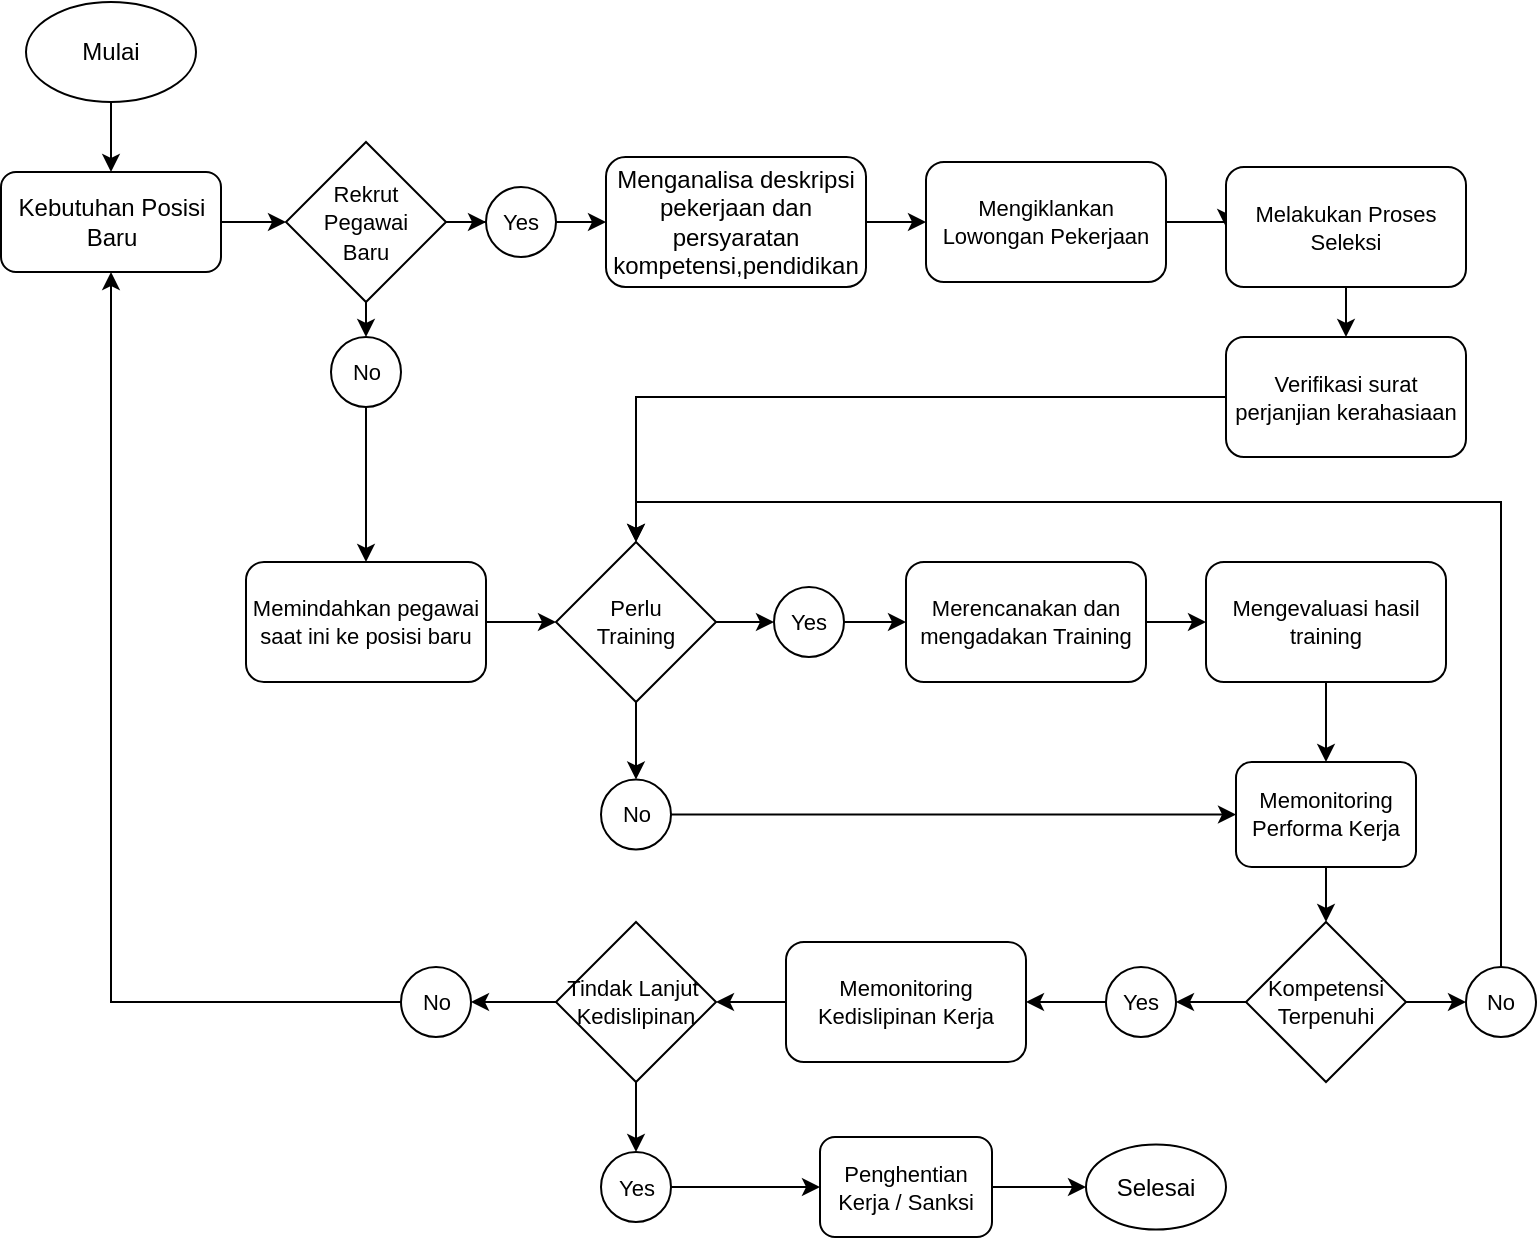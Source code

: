 <mxfile version="20.0.3" type="github" pages="5">
  <diagram id="C5RBs43oDa-KdzZeNtuy" name="Page-1">
    <mxGraphModel dx="1038" dy="571" grid="1" gridSize="10" guides="1" tooltips="1" connect="1" arrows="1" fold="1" page="1" pageScale="1" pageWidth="827" pageHeight="1169" math="0" shadow="0">
      <root>
        <mxCell id="WIyWlLk6GJQsqaUBKTNV-0" />
        <mxCell id="WIyWlLk6GJQsqaUBKTNV-1" parent="WIyWlLk6GJQsqaUBKTNV-0" />
        <mxCell id="QxHgRlPawuZaO6cSkPph-24" style="edgeStyle=orthogonalEdgeStyle;rounded=0;orthogonalLoop=1;jettySize=auto;html=1;exitX=0.5;exitY=1;exitDx=0;exitDy=0;entryX=0.5;entryY=0;entryDx=0;entryDy=0;fontSize=11;" parent="WIyWlLk6GJQsqaUBKTNV-1" source="QxHgRlPawuZaO6cSkPph-0" target="QxHgRlPawuZaO6cSkPph-1" edge="1">
          <mxGeometry relative="1" as="geometry" />
        </mxCell>
        <mxCell id="QxHgRlPawuZaO6cSkPph-0" value="Mulai" style="ellipse;whiteSpace=wrap;html=1;" parent="WIyWlLk6GJQsqaUBKTNV-1" vertex="1">
          <mxGeometry x="40" y="30" width="85" height="50" as="geometry" />
        </mxCell>
        <mxCell id="QxHgRlPawuZaO6cSkPph-25" style="edgeStyle=orthogonalEdgeStyle;rounded=0;orthogonalLoop=1;jettySize=auto;html=1;exitX=1;exitY=0.5;exitDx=0;exitDy=0;entryX=0;entryY=0.5;entryDx=0;entryDy=0;fontSize=11;" parent="WIyWlLk6GJQsqaUBKTNV-1" source="QxHgRlPawuZaO6cSkPph-1" target="QxHgRlPawuZaO6cSkPph-3" edge="1">
          <mxGeometry relative="1" as="geometry" />
        </mxCell>
        <mxCell id="QxHgRlPawuZaO6cSkPph-1" value="Kebutuhan Posisi Baru" style="rounded=1;whiteSpace=wrap;html=1;" parent="WIyWlLk6GJQsqaUBKTNV-1" vertex="1">
          <mxGeometry x="27.5" y="115" width="110" height="50" as="geometry" />
        </mxCell>
        <mxCell id="QxHgRlPawuZaO6cSkPph-28" style="edgeStyle=orthogonalEdgeStyle;rounded=0;orthogonalLoop=1;jettySize=auto;html=1;exitX=1;exitY=0.5;exitDx=0;exitDy=0;entryX=0;entryY=0.5;entryDx=0;entryDy=0;fontSize=11;" parent="WIyWlLk6GJQsqaUBKTNV-1" source="QxHgRlPawuZaO6cSkPph-2" target="QxHgRlPawuZaO6cSkPph-7" edge="1">
          <mxGeometry relative="1" as="geometry" />
        </mxCell>
        <mxCell id="QxHgRlPawuZaO6cSkPph-2" value="Menganalisa deskripsi pekerjaan dan persyaratan kompetensi,pendidikan" style="rounded=1;whiteSpace=wrap;html=1;" parent="WIyWlLk6GJQsqaUBKTNV-1" vertex="1">
          <mxGeometry x="330" y="107.5" width="130" height="65" as="geometry" />
        </mxCell>
        <mxCell id="QxHgRlPawuZaO6cSkPph-26" style="edgeStyle=orthogonalEdgeStyle;rounded=0;orthogonalLoop=1;jettySize=auto;html=1;exitX=1;exitY=0.5;exitDx=0;exitDy=0;fontSize=11;" parent="WIyWlLk6GJQsqaUBKTNV-1" source="QxHgRlPawuZaO6cSkPph-3" target="QxHgRlPawuZaO6cSkPph-4" edge="1">
          <mxGeometry relative="1" as="geometry" />
        </mxCell>
        <mxCell id="QxHgRlPawuZaO6cSkPph-30" style="edgeStyle=orthogonalEdgeStyle;rounded=0;orthogonalLoop=1;jettySize=auto;html=1;exitX=0.5;exitY=1;exitDx=0;exitDy=0;fontSize=11;entryX=0.5;entryY=0;entryDx=0;entryDy=0;" parent="WIyWlLk6GJQsqaUBKTNV-1" source="QxHgRlPawuZaO6cSkPph-3" target="QxHgRlPawuZaO6cSkPph-6" edge="1">
          <mxGeometry relative="1" as="geometry">
            <mxPoint x="210" y="190" as="targetPoint" />
          </mxGeometry>
        </mxCell>
        <mxCell id="QxHgRlPawuZaO6cSkPph-3" value="&lt;font style=&quot;font-size: 11px;&quot;&gt;Rekrut &lt;br&gt;Pegawai &lt;br&gt;Baru&lt;/font&gt;" style="rhombus;whiteSpace=wrap;html=1;" parent="WIyWlLk6GJQsqaUBKTNV-1" vertex="1">
          <mxGeometry x="170" y="100" width="80" height="80" as="geometry" />
        </mxCell>
        <mxCell id="QxHgRlPawuZaO6cSkPph-27" style="edgeStyle=orthogonalEdgeStyle;rounded=0;orthogonalLoop=1;jettySize=auto;html=1;exitX=1;exitY=0.5;exitDx=0;exitDy=0;entryX=0;entryY=0.5;entryDx=0;entryDy=0;fontSize=11;" parent="WIyWlLk6GJQsqaUBKTNV-1" source="QxHgRlPawuZaO6cSkPph-4" target="QxHgRlPawuZaO6cSkPph-2" edge="1">
          <mxGeometry relative="1" as="geometry" />
        </mxCell>
        <mxCell id="QxHgRlPawuZaO6cSkPph-4" value="Yes" style="ellipse;whiteSpace=wrap;html=1;aspect=fixed;fontSize=11;" parent="WIyWlLk6GJQsqaUBKTNV-1" vertex="1">
          <mxGeometry x="270" y="122.5" width="35" height="35" as="geometry" />
        </mxCell>
        <mxCell id="QxHgRlPawuZaO6cSkPph-31" style="edgeStyle=orthogonalEdgeStyle;rounded=0;orthogonalLoop=1;jettySize=auto;html=1;exitX=0.5;exitY=1;exitDx=0;exitDy=0;entryX=0.5;entryY=0;entryDx=0;entryDy=0;fontSize=11;" parent="WIyWlLk6GJQsqaUBKTNV-1" source="QxHgRlPawuZaO6cSkPph-6" target="QxHgRlPawuZaO6cSkPph-11" edge="1">
          <mxGeometry relative="1" as="geometry" />
        </mxCell>
        <mxCell id="QxHgRlPawuZaO6cSkPph-6" value="No" style="ellipse;whiteSpace=wrap;html=1;aspect=fixed;fontSize=11;" parent="WIyWlLk6GJQsqaUBKTNV-1" vertex="1">
          <mxGeometry x="192.5" y="197.5" width="35" height="35" as="geometry" />
        </mxCell>
        <mxCell id="QxHgRlPawuZaO6cSkPph-29" style="edgeStyle=orthogonalEdgeStyle;rounded=0;orthogonalLoop=1;jettySize=auto;html=1;exitX=1;exitY=0.5;exitDx=0;exitDy=0;entryX=0;entryY=0.5;entryDx=0;entryDy=0;fontSize=11;" parent="WIyWlLk6GJQsqaUBKTNV-1" source="QxHgRlPawuZaO6cSkPph-7" target="QxHgRlPawuZaO6cSkPph-8" edge="1">
          <mxGeometry relative="1" as="geometry" />
        </mxCell>
        <mxCell id="QxHgRlPawuZaO6cSkPph-7" value="Mengiklankan Lowongan Pekerjaan" style="rounded=1;whiteSpace=wrap;html=1;fontSize=11;" parent="WIyWlLk6GJQsqaUBKTNV-1" vertex="1">
          <mxGeometry x="490" y="110" width="120" height="60" as="geometry" />
        </mxCell>
        <mxCell id="QxHgRlPawuZaO6cSkPph-33" style="edgeStyle=orthogonalEdgeStyle;rounded=0;orthogonalLoop=1;jettySize=auto;html=1;exitX=0.5;exitY=1;exitDx=0;exitDy=0;entryX=0.5;entryY=0;entryDx=0;entryDy=0;fontSize=11;" parent="WIyWlLk6GJQsqaUBKTNV-1" source="QxHgRlPawuZaO6cSkPph-8" target="QxHgRlPawuZaO6cSkPph-9" edge="1">
          <mxGeometry relative="1" as="geometry" />
        </mxCell>
        <mxCell id="QxHgRlPawuZaO6cSkPph-8" value="Melakukan Proses Seleksi" style="rounded=1;whiteSpace=wrap;html=1;fontSize=11;" parent="WIyWlLk6GJQsqaUBKTNV-1" vertex="1">
          <mxGeometry x="640" y="112.5" width="120" height="60" as="geometry" />
        </mxCell>
        <mxCell id="QxHgRlPawuZaO6cSkPph-34" style="edgeStyle=orthogonalEdgeStyle;rounded=0;orthogonalLoop=1;jettySize=auto;html=1;exitX=0;exitY=0.5;exitDx=0;exitDy=0;entryX=0.5;entryY=0;entryDx=0;entryDy=0;fontSize=11;" parent="WIyWlLk6GJQsqaUBKTNV-1" source="QxHgRlPawuZaO6cSkPph-9" target="QxHgRlPawuZaO6cSkPph-10" edge="1">
          <mxGeometry relative="1" as="geometry" />
        </mxCell>
        <mxCell id="QxHgRlPawuZaO6cSkPph-9" value="Verifikasi surat perjanjian kerahasiaan" style="rounded=1;whiteSpace=wrap;html=1;fontSize=11;" parent="WIyWlLk6GJQsqaUBKTNV-1" vertex="1">
          <mxGeometry x="640" y="197.5" width="120" height="60" as="geometry" />
        </mxCell>
        <mxCell id="QxHgRlPawuZaO6cSkPph-37" style="edgeStyle=orthogonalEdgeStyle;rounded=0;orthogonalLoop=1;jettySize=auto;html=1;exitX=1;exitY=0.5;exitDx=0;exitDy=0;fontSize=11;entryX=0;entryY=0.5;entryDx=0;entryDy=0;" parent="WIyWlLk6GJQsqaUBKTNV-1" source="QxHgRlPawuZaO6cSkPph-10" target="QxHgRlPawuZaO6cSkPph-12" edge="1">
          <mxGeometry relative="1" as="geometry">
            <mxPoint x="410" y="340" as="targetPoint" />
          </mxGeometry>
        </mxCell>
        <mxCell id="QxHgRlPawuZaO6cSkPph-38" style="edgeStyle=orthogonalEdgeStyle;rounded=0;orthogonalLoop=1;jettySize=auto;html=1;exitX=0.5;exitY=1;exitDx=0;exitDy=0;entryX=0.5;entryY=0;entryDx=0;entryDy=0;fontSize=11;" parent="WIyWlLk6GJQsqaUBKTNV-1" source="QxHgRlPawuZaO6cSkPph-10" target="QxHgRlPawuZaO6cSkPph-13" edge="1">
          <mxGeometry relative="1" as="geometry" />
        </mxCell>
        <mxCell id="QxHgRlPawuZaO6cSkPph-10" value="Perlu&lt;br&gt;Training" style="rhombus;whiteSpace=wrap;html=1;fontSize=11;" parent="WIyWlLk6GJQsqaUBKTNV-1" vertex="1">
          <mxGeometry x="305" y="300" width="80" height="80" as="geometry" />
        </mxCell>
        <mxCell id="QxHgRlPawuZaO6cSkPph-36" style="edgeStyle=orthogonalEdgeStyle;rounded=0;orthogonalLoop=1;jettySize=auto;html=1;exitX=1;exitY=0.5;exitDx=0;exitDy=0;entryX=0;entryY=0.5;entryDx=0;entryDy=0;fontSize=11;" parent="WIyWlLk6GJQsqaUBKTNV-1" source="QxHgRlPawuZaO6cSkPph-11" target="QxHgRlPawuZaO6cSkPph-10" edge="1">
          <mxGeometry relative="1" as="geometry" />
        </mxCell>
        <mxCell id="QxHgRlPawuZaO6cSkPph-11" value="Memindahkan pegawai saat ini ke posisi baru" style="rounded=1;whiteSpace=wrap;html=1;fontSize=11;" parent="WIyWlLk6GJQsqaUBKTNV-1" vertex="1">
          <mxGeometry x="150" y="310" width="120" height="60" as="geometry" />
        </mxCell>
        <mxCell id="QxHgRlPawuZaO6cSkPph-39" style="edgeStyle=orthogonalEdgeStyle;rounded=0;orthogonalLoop=1;jettySize=auto;html=1;exitX=1;exitY=0.5;exitDx=0;exitDy=0;entryX=0;entryY=0.5;entryDx=0;entryDy=0;fontSize=11;" parent="WIyWlLk6GJQsqaUBKTNV-1" source="QxHgRlPawuZaO6cSkPph-12" target="QxHgRlPawuZaO6cSkPph-14" edge="1">
          <mxGeometry relative="1" as="geometry" />
        </mxCell>
        <mxCell id="QxHgRlPawuZaO6cSkPph-12" value="Yes" style="ellipse;whiteSpace=wrap;html=1;aspect=fixed;fontSize=11;" parent="WIyWlLk6GJQsqaUBKTNV-1" vertex="1">
          <mxGeometry x="414" y="322.5" width="35" height="35" as="geometry" />
        </mxCell>
        <mxCell id="QxHgRlPawuZaO6cSkPph-49" style="edgeStyle=orthogonalEdgeStyle;rounded=0;orthogonalLoop=1;jettySize=auto;html=1;exitX=1;exitY=0.5;exitDx=0;exitDy=0;entryX=0;entryY=0.5;entryDx=0;entryDy=0;fontSize=11;" parent="WIyWlLk6GJQsqaUBKTNV-1" source="QxHgRlPawuZaO6cSkPph-13" target="QxHgRlPawuZaO6cSkPph-16" edge="1">
          <mxGeometry relative="1" as="geometry" />
        </mxCell>
        <mxCell id="QxHgRlPawuZaO6cSkPph-13" value="No" style="ellipse;whiteSpace=wrap;html=1;aspect=fixed;fontSize=11;" parent="WIyWlLk6GJQsqaUBKTNV-1" vertex="1">
          <mxGeometry x="327.5" y="418.75" width="35" height="35" as="geometry" />
        </mxCell>
        <mxCell id="QxHgRlPawuZaO6cSkPph-40" style="edgeStyle=orthogonalEdgeStyle;rounded=0;orthogonalLoop=1;jettySize=auto;html=1;exitX=1;exitY=0.5;exitDx=0;exitDy=0;entryX=0;entryY=0.5;entryDx=0;entryDy=0;fontSize=11;" parent="WIyWlLk6GJQsqaUBKTNV-1" source="QxHgRlPawuZaO6cSkPph-14" target="QxHgRlPawuZaO6cSkPph-15" edge="1">
          <mxGeometry relative="1" as="geometry" />
        </mxCell>
        <mxCell id="QxHgRlPawuZaO6cSkPph-14" value="Merencanakan dan mengadakan Training" style="rounded=1;whiteSpace=wrap;html=1;fontSize=11;" parent="WIyWlLk6GJQsqaUBKTNV-1" vertex="1">
          <mxGeometry x="480" y="310" width="120" height="60" as="geometry" />
        </mxCell>
        <mxCell id="QxHgRlPawuZaO6cSkPph-41" style="edgeStyle=orthogonalEdgeStyle;rounded=0;orthogonalLoop=1;jettySize=auto;html=1;exitX=0.5;exitY=1;exitDx=0;exitDy=0;entryX=0.5;entryY=0;entryDx=0;entryDy=0;fontSize=11;" parent="WIyWlLk6GJQsqaUBKTNV-1" source="QxHgRlPawuZaO6cSkPph-15" target="QxHgRlPawuZaO6cSkPph-16" edge="1">
          <mxGeometry relative="1" as="geometry" />
        </mxCell>
        <mxCell id="QxHgRlPawuZaO6cSkPph-15" value="Mengevaluasi hasil training" style="rounded=1;whiteSpace=wrap;html=1;fontSize=11;" parent="WIyWlLk6GJQsqaUBKTNV-1" vertex="1">
          <mxGeometry x="630" y="310" width="120" height="60" as="geometry" />
        </mxCell>
        <mxCell id="QxHgRlPawuZaO6cSkPph-42" style="edgeStyle=orthogonalEdgeStyle;rounded=0;orthogonalLoop=1;jettySize=auto;html=1;exitX=0.5;exitY=1;exitDx=0;exitDy=0;entryX=0.5;entryY=0;entryDx=0;entryDy=0;fontSize=11;" parent="WIyWlLk6GJQsqaUBKTNV-1" source="QxHgRlPawuZaO6cSkPph-16" target="QxHgRlPawuZaO6cSkPph-17" edge="1">
          <mxGeometry relative="1" as="geometry" />
        </mxCell>
        <mxCell id="QxHgRlPawuZaO6cSkPph-16" value="Memonitoring Performa Kerja" style="rounded=1;whiteSpace=wrap;html=1;fontSize=11;" parent="WIyWlLk6GJQsqaUBKTNV-1" vertex="1">
          <mxGeometry x="645" y="410" width="90" height="52.5" as="geometry" />
        </mxCell>
        <mxCell id="QxHgRlPawuZaO6cSkPph-43" style="edgeStyle=orthogonalEdgeStyle;rounded=0;orthogonalLoop=1;jettySize=auto;html=1;exitX=0;exitY=0.5;exitDx=0;exitDy=0;entryX=1;entryY=0.5;entryDx=0;entryDy=0;fontSize=11;" parent="WIyWlLk6GJQsqaUBKTNV-1" source="QxHgRlPawuZaO6cSkPph-17" target="QxHgRlPawuZaO6cSkPph-18" edge="1">
          <mxGeometry relative="1" as="geometry" />
        </mxCell>
        <mxCell id="QxHgRlPawuZaO6cSkPph-54" style="edgeStyle=orthogonalEdgeStyle;rounded=0;orthogonalLoop=1;jettySize=auto;html=1;exitX=1;exitY=0.5;exitDx=0;exitDy=0;entryX=0;entryY=0.5;entryDx=0;entryDy=0;fontSize=11;" parent="WIyWlLk6GJQsqaUBKTNV-1" source="QxHgRlPawuZaO6cSkPph-17" target="QxHgRlPawuZaO6cSkPph-53" edge="1">
          <mxGeometry relative="1" as="geometry" />
        </mxCell>
        <mxCell id="QxHgRlPawuZaO6cSkPph-17" value="Kompetensi&lt;br&gt;Terpenuhi" style="rhombus;whiteSpace=wrap;html=1;fontSize=11;" parent="WIyWlLk6GJQsqaUBKTNV-1" vertex="1">
          <mxGeometry x="650" y="490" width="80" height="80" as="geometry" />
        </mxCell>
        <mxCell id="QxHgRlPawuZaO6cSkPph-44" style="edgeStyle=orthogonalEdgeStyle;rounded=0;orthogonalLoop=1;jettySize=auto;html=1;exitX=0;exitY=0.5;exitDx=0;exitDy=0;entryX=1;entryY=0.5;entryDx=0;entryDy=0;fontSize=11;" parent="WIyWlLk6GJQsqaUBKTNV-1" source="QxHgRlPawuZaO6cSkPph-18" target="QxHgRlPawuZaO6cSkPph-19" edge="1">
          <mxGeometry relative="1" as="geometry" />
        </mxCell>
        <mxCell id="QxHgRlPawuZaO6cSkPph-18" value="Yes" style="ellipse;whiteSpace=wrap;html=1;aspect=fixed;fontSize=11;" parent="WIyWlLk6GJQsqaUBKTNV-1" vertex="1">
          <mxGeometry x="580" y="512.5" width="35" height="35" as="geometry" />
        </mxCell>
        <mxCell id="QxHgRlPawuZaO6cSkPph-45" style="edgeStyle=orthogonalEdgeStyle;rounded=0;orthogonalLoop=1;jettySize=auto;html=1;exitX=0;exitY=0.5;exitDx=0;exitDy=0;entryX=1;entryY=0.5;entryDx=0;entryDy=0;fontSize=11;" parent="WIyWlLk6GJQsqaUBKTNV-1" source="QxHgRlPawuZaO6cSkPph-19" target="QxHgRlPawuZaO6cSkPph-20" edge="1">
          <mxGeometry relative="1" as="geometry" />
        </mxCell>
        <mxCell id="QxHgRlPawuZaO6cSkPph-19" value="Memonitoring Kedislipinan Kerja" style="rounded=1;whiteSpace=wrap;html=1;fontSize=11;" parent="WIyWlLk6GJQsqaUBKTNV-1" vertex="1">
          <mxGeometry x="420" y="500" width="120" height="60" as="geometry" />
        </mxCell>
        <mxCell id="QxHgRlPawuZaO6cSkPph-46" style="edgeStyle=orthogonalEdgeStyle;rounded=0;orthogonalLoop=1;jettySize=auto;html=1;exitX=0;exitY=0.5;exitDx=0;exitDy=0;entryX=1;entryY=0.5;entryDx=0;entryDy=0;fontSize=11;" parent="WIyWlLk6GJQsqaUBKTNV-1" source="QxHgRlPawuZaO6cSkPph-20" target="QxHgRlPawuZaO6cSkPph-22" edge="1">
          <mxGeometry relative="1" as="geometry" />
        </mxCell>
        <mxCell id="QxHgRlPawuZaO6cSkPph-47" style="edgeStyle=orthogonalEdgeStyle;rounded=0;orthogonalLoop=1;jettySize=auto;html=1;exitX=0.5;exitY=1;exitDx=0;exitDy=0;entryX=0.5;entryY=0;entryDx=0;entryDy=0;fontSize=11;" parent="WIyWlLk6GJQsqaUBKTNV-1" source="QxHgRlPawuZaO6cSkPph-20" target="QxHgRlPawuZaO6cSkPph-21" edge="1">
          <mxGeometry relative="1" as="geometry" />
        </mxCell>
        <mxCell id="QxHgRlPawuZaO6cSkPph-20" value="Tindak Lanjut&amp;nbsp;&lt;br&gt;Kedislipinan" style="rhombus;whiteSpace=wrap;html=1;fontSize=11;" parent="WIyWlLk6GJQsqaUBKTNV-1" vertex="1">
          <mxGeometry x="305" y="490" width="80" height="80" as="geometry" />
        </mxCell>
        <mxCell id="QxHgRlPawuZaO6cSkPph-48" style="edgeStyle=orthogonalEdgeStyle;rounded=0;orthogonalLoop=1;jettySize=auto;html=1;exitX=1;exitY=0.5;exitDx=0;exitDy=0;entryX=0;entryY=0.5;entryDx=0;entryDy=0;fontSize=11;" parent="WIyWlLk6GJQsqaUBKTNV-1" source="QxHgRlPawuZaO6cSkPph-21" target="QxHgRlPawuZaO6cSkPph-23" edge="1">
          <mxGeometry relative="1" as="geometry" />
        </mxCell>
        <mxCell id="QxHgRlPawuZaO6cSkPph-21" value="Yes" style="ellipse;whiteSpace=wrap;html=1;aspect=fixed;fontSize=11;" parent="WIyWlLk6GJQsqaUBKTNV-1" vertex="1">
          <mxGeometry x="327.5" y="605" width="35" height="35" as="geometry" />
        </mxCell>
        <mxCell id="QxHgRlPawuZaO6cSkPph-50" style="edgeStyle=orthogonalEdgeStyle;rounded=0;orthogonalLoop=1;jettySize=auto;html=1;exitX=0;exitY=0.5;exitDx=0;exitDy=0;entryX=0.5;entryY=1;entryDx=0;entryDy=0;fontSize=11;" parent="WIyWlLk6GJQsqaUBKTNV-1" source="QxHgRlPawuZaO6cSkPph-22" target="QxHgRlPawuZaO6cSkPph-1" edge="1">
          <mxGeometry relative="1" as="geometry" />
        </mxCell>
        <mxCell id="QxHgRlPawuZaO6cSkPph-22" value="No" style="ellipse;whiteSpace=wrap;html=1;aspect=fixed;fontSize=11;" parent="WIyWlLk6GJQsqaUBKTNV-1" vertex="1">
          <mxGeometry x="227.5" y="512.5" width="35" height="35" as="geometry" />
        </mxCell>
        <mxCell id="QxHgRlPawuZaO6cSkPph-52" style="edgeStyle=orthogonalEdgeStyle;rounded=0;orthogonalLoop=1;jettySize=auto;html=1;exitX=1;exitY=0.5;exitDx=0;exitDy=0;entryX=0;entryY=0.5;entryDx=0;entryDy=0;fontSize=11;" parent="WIyWlLk6GJQsqaUBKTNV-1" source="QxHgRlPawuZaO6cSkPph-23" target="QxHgRlPawuZaO6cSkPph-51" edge="1">
          <mxGeometry relative="1" as="geometry" />
        </mxCell>
        <mxCell id="QxHgRlPawuZaO6cSkPph-23" value="Penghentian Kerja / Sanksi" style="rounded=1;whiteSpace=wrap;html=1;fontSize=11;" parent="WIyWlLk6GJQsqaUBKTNV-1" vertex="1">
          <mxGeometry x="437" y="597.5" width="86" height="50" as="geometry" />
        </mxCell>
        <mxCell id="QxHgRlPawuZaO6cSkPph-51" value="Selesai" style="ellipse;whiteSpace=wrap;html=1;" parent="WIyWlLk6GJQsqaUBKTNV-1" vertex="1">
          <mxGeometry x="570" y="601.25" width="70" height="42.5" as="geometry" />
        </mxCell>
        <mxCell id="QxHgRlPawuZaO6cSkPph-55" style="edgeStyle=orthogonalEdgeStyle;rounded=0;orthogonalLoop=1;jettySize=auto;html=1;exitX=0.5;exitY=0;exitDx=0;exitDy=0;entryX=0.5;entryY=0;entryDx=0;entryDy=0;fontSize=11;" parent="WIyWlLk6GJQsqaUBKTNV-1" source="QxHgRlPawuZaO6cSkPph-53" target="QxHgRlPawuZaO6cSkPph-10" edge="1">
          <mxGeometry relative="1" as="geometry" />
        </mxCell>
        <mxCell id="QxHgRlPawuZaO6cSkPph-53" value="No" style="ellipse;whiteSpace=wrap;html=1;aspect=fixed;fontSize=11;" parent="WIyWlLk6GJQsqaUBKTNV-1" vertex="1">
          <mxGeometry x="760" y="512.5" width="35" height="35" as="geometry" />
        </mxCell>
      </root>
    </mxGraphModel>
  </diagram>
  <diagram id="r6PKL-VCXqEVR1TYpmuo" name="Page-2">
    <mxGraphModel dx="1038" dy="571" grid="1" gridSize="10" guides="1" tooltips="1" connect="1" arrows="1" fold="1" page="1" pageScale="1" pageWidth="850" pageHeight="1100" math="0" shadow="0">
      <root>
        <mxCell id="0" />
        <mxCell id="1" parent="0" />
        <mxCell id="7PrNMeaWvovpS7Nrkb04-20" style="edgeStyle=orthogonalEdgeStyle;rounded=0;orthogonalLoop=1;jettySize=auto;html=1;exitX=0.5;exitY=1;exitDx=0;exitDy=0;entryX=0.5;entryY=0;entryDx=0;entryDy=0;fontSize=11;" parent="1" source="7PrNMeaWvovpS7Nrkb04-1" target="7PrNMeaWvovpS7Nrkb04-2" edge="1">
          <mxGeometry relative="1" as="geometry" />
        </mxCell>
        <mxCell id="7PrNMeaWvovpS7Nrkb04-1" value="Mulai" style="ellipse;whiteSpace=wrap;html=1;fontSize=11;" parent="1" vertex="1">
          <mxGeometry x="270" y="40" width="80" height="50" as="geometry" />
        </mxCell>
        <mxCell id="7PrNMeaWvovpS7Nrkb04-21" style="edgeStyle=orthogonalEdgeStyle;rounded=0;orthogonalLoop=1;jettySize=auto;html=1;exitX=0.5;exitY=1;exitDx=0;exitDy=0;entryX=0.5;entryY=0;entryDx=0;entryDy=0;fontSize=11;" parent="1" source="7PrNMeaWvovpS7Nrkb04-2" target="7PrNMeaWvovpS7Nrkb04-3" edge="1">
          <mxGeometry relative="1" as="geometry" />
        </mxCell>
        <mxCell id="7PrNMeaWvovpS7Nrkb04-2" value="Melakukan identifikasi dan klasifikasi aset" style="rounded=1;whiteSpace=wrap;html=1;fontSize=11;" parent="1" vertex="1">
          <mxGeometry x="250" y="120" width="120" height="60" as="geometry" />
        </mxCell>
        <mxCell id="7PrNMeaWvovpS7Nrkb04-22" style="edgeStyle=orthogonalEdgeStyle;rounded=0;orthogonalLoop=1;jettySize=auto;html=1;exitX=0.5;exitY=1;exitDx=0;exitDy=0;fontSize=11;" parent="1" source="7PrNMeaWvovpS7Nrkb04-3" target="7PrNMeaWvovpS7Nrkb04-4" edge="1">
          <mxGeometry relative="1" as="geometry" />
        </mxCell>
        <mxCell id="7PrNMeaWvovpS7Nrkb04-3" value="Melakukan Klasifikasi kerahasiaan Aset&amp;nbsp;" style="rounded=1;whiteSpace=wrap;html=1;fontSize=11;" parent="1" vertex="1">
          <mxGeometry x="250" y="200" width="120" height="60" as="geometry" />
        </mxCell>
        <mxCell id="7PrNMeaWvovpS7Nrkb04-23" style="edgeStyle=orthogonalEdgeStyle;rounded=0;orthogonalLoop=1;jettySize=auto;html=1;exitX=0.5;exitY=1;exitDx=0;exitDy=0;entryX=0.5;entryY=0;entryDx=0;entryDy=0;fontSize=11;" parent="1" source="7PrNMeaWvovpS7Nrkb04-4" target="7PrNMeaWvovpS7Nrkb04-5" edge="1">
          <mxGeometry relative="1" as="geometry" />
        </mxCell>
        <mxCell id="7PrNMeaWvovpS7Nrkb04-4" value="Melakukan Inventaris Kepemilikan Aset&amp;nbsp;" style="rounded=1;whiteSpace=wrap;html=1;fontSize=11;" parent="1" vertex="1">
          <mxGeometry x="250" y="280" width="120" height="60" as="geometry" />
        </mxCell>
        <mxCell id="7PrNMeaWvovpS7Nrkb04-24" style="edgeStyle=orthogonalEdgeStyle;rounded=0;orthogonalLoop=1;jettySize=auto;html=1;exitX=0.5;exitY=1;exitDx=0;exitDy=0;entryX=0.5;entryY=0;entryDx=0;entryDy=0;fontSize=11;" parent="1" source="7PrNMeaWvovpS7Nrkb04-5" target="7PrNMeaWvovpS7Nrkb04-6" edge="1">
          <mxGeometry relative="1" as="geometry" />
        </mxCell>
        <mxCell id="7PrNMeaWvovpS7Nrkb04-5" value="Membuat Daftar Aset" style="rounded=1;whiteSpace=wrap;html=1;fontSize=11;" parent="1" vertex="1">
          <mxGeometry x="250" y="360" width="120" height="60" as="geometry" />
        </mxCell>
        <mxCell id="7PrNMeaWvovpS7Nrkb04-25" style="edgeStyle=orthogonalEdgeStyle;rounded=0;orthogonalLoop=1;jettySize=auto;html=1;exitX=0.5;exitY=1;exitDx=0;exitDy=0;entryX=0.5;entryY=0;entryDx=0;entryDy=0;fontSize=11;" parent="1" source="7PrNMeaWvovpS7Nrkb04-6" target="7PrNMeaWvovpS7Nrkb04-7" edge="1">
          <mxGeometry relative="1" as="geometry" />
        </mxCell>
        <mxCell id="7PrNMeaWvovpS7Nrkb04-6" value="Menyusun Program dan Daftar Pemeliharaan Aset" style="rounded=1;whiteSpace=wrap;html=1;fontSize=11;" parent="1" vertex="1">
          <mxGeometry x="250" y="440" width="120" height="60" as="geometry" />
        </mxCell>
        <mxCell id="7PrNMeaWvovpS7Nrkb04-26" style="edgeStyle=orthogonalEdgeStyle;rounded=0;orthogonalLoop=1;jettySize=auto;html=1;exitX=0.5;exitY=1;exitDx=0;exitDy=0;entryX=0.5;entryY=0;entryDx=0;entryDy=0;fontSize=11;" parent="1" source="7PrNMeaWvovpS7Nrkb04-7" target="7PrNMeaWvovpS7Nrkb04-8" edge="1">
          <mxGeometry relative="1" as="geometry" />
        </mxCell>
        <mxCell id="7PrNMeaWvovpS7Nrkb04-7" value="Melakukan Pemeliharaan Sesuai Jadwal" style="rounded=1;whiteSpace=wrap;html=1;fontSize=11;" parent="1" vertex="1">
          <mxGeometry x="250" y="520" width="120" height="60" as="geometry" />
        </mxCell>
        <mxCell id="7PrNMeaWvovpS7Nrkb04-27" style="edgeStyle=orthogonalEdgeStyle;rounded=0;orthogonalLoop=1;jettySize=auto;html=1;exitX=1;exitY=0.5;exitDx=0;exitDy=0;entryX=0;entryY=0.5;entryDx=0;entryDy=0;fontSize=11;" parent="1" source="7PrNMeaWvovpS7Nrkb04-8" target="7PrNMeaWvovpS7Nrkb04-15" edge="1">
          <mxGeometry relative="1" as="geometry" />
        </mxCell>
        <mxCell id="7PrNMeaWvovpS7Nrkb04-34" style="edgeStyle=orthogonalEdgeStyle;rounded=0;orthogonalLoop=1;jettySize=auto;html=1;exitX=0.5;exitY=1;exitDx=0;exitDy=0;entryX=0.5;entryY=0;entryDx=0;entryDy=0;fontSize=11;" parent="1" source="7PrNMeaWvovpS7Nrkb04-8" target="7PrNMeaWvovpS7Nrkb04-16" edge="1">
          <mxGeometry relative="1" as="geometry" />
        </mxCell>
        <mxCell id="7PrNMeaWvovpS7Nrkb04-8" value="Perlu&lt;br&gt;Perbaikan" style="rhombus;whiteSpace=wrap;html=1;fontSize=11;" parent="1" vertex="1">
          <mxGeometry x="270" y="610" width="80" height="80" as="geometry" />
        </mxCell>
        <mxCell id="7PrNMeaWvovpS7Nrkb04-36" style="edgeStyle=orthogonalEdgeStyle;rounded=0;orthogonalLoop=1;jettySize=auto;html=1;exitX=0.5;exitY=1;exitDx=0;exitDy=0;entryX=0.5;entryY=0;entryDx=0;entryDy=0;fontSize=11;" parent="1" source="7PrNMeaWvovpS7Nrkb04-9" target="7PrNMeaWvovpS7Nrkb04-10" edge="1">
          <mxGeometry relative="1" as="geometry" />
        </mxCell>
        <mxCell id="7PrNMeaWvovpS7Nrkb04-9" value="Mencatat Hasil Pemeliharaan ke Dokumentasi Pemeliharaan" style="rounded=1;whiteSpace=wrap;html=1;fontSize=11;" parent="1" vertex="1">
          <mxGeometry x="250" y="770" width="120" height="60" as="geometry" />
        </mxCell>
        <mxCell id="7PrNMeaWvovpS7Nrkb04-10" value="Melakukan Update Daftar Aset" style="rounded=1;whiteSpace=wrap;html=1;fontSize=11;" parent="1" vertex="1">
          <mxGeometry x="250" y="850" width="120" height="60" as="geometry" />
        </mxCell>
        <mxCell id="7PrNMeaWvovpS7Nrkb04-29" style="edgeStyle=orthogonalEdgeStyle;rounded=0;orthogonalLoop=1;jettySize=auto;html=1;exitX=1;exitY=0.5;exitDx=0;exitDy=0;entryX=0;entryY=0.5;entryDx=0;entryDy=0;fontSize=11;" parent="1" source="7PrNMeaWvovpS7Nrkb04-11" target="7PrNMeaWvovpS7Nrkb04-12" edge="1">
          <mxGeometry relative="1" as="geometry" />
        </mxCell>
        <mxCell id="7PrNMeaWvovpS7Nrkb04-11" value="Identifikasi Kebutuhan Perbaikan Aset" style="rounded=1;whiteSpace=wrap;html=1;fontSize=11;" parent="1" vertex="1">
          <mxGeometry x="440" y="620" width="120" height="60" as="geometry" />
        </mxCell>
        <mxCell id="7PrNMeaWvovpS7Nrkb04-30" style="edgeStyle=orthogonalEdgeStyle;rounded=0;orthogonalLoop=1;jettySize=auto;html=1;exitX=1;exitY=0.5;exitDx=0;exitDy=0;entryX=0;entryY=0.5;entryDx=0;entryDy=0;fontSize=11;" parent="1" source="7PrNMeaWvovpS7Nrkb04-12" target="7PrNMeaWvovpS7Nrkb04-17" edge="1">
          <mxGeometry relative="1" as="geometry" />
        </mxCell>
        <mxCell id="7PrNMeaWvovpS7Nrkb04-32" style="edgeStyle=orthogonalEdgeStyle;rounded=0;orthogonalLoop=1;jettySize=auto;html=1;exitX=0.5;exitY=1;exitDx=0;exitDy=0;entryX=0.5;entryY=0;entryDx=0;entryDy=0;fontSize=11;" parent="1" source="7PrNMeaWvovpS7Nrkb04-12" target="7PrNMeaWvovpS7Nrkb04-18" edge="1">
          <mxGeometry relative="1" as="geometry" />
        </mxCell>
        <mxCell id="7PrNMeaWvovpS7Nrkb04-12" value="Tidak&lt;br&gt;Mungkin&lt;br&gt;Diperbaiki" style="rhombus;whiteSpace=wrap;html=1;fontSize=11;" parent="1" vertex="1">
          <mxGeometry x="590" y="610" width="80" height="80" as="geometry" />
        </mxCell>
        <mxCell id="7PrNMeaWvovpS7Nrkb04-38" style="edgeStyle=orthogonalEdgeStyle;rounded=0;orthogonalLoop=1;jettySize=auto;html=1;exitX=0.5;exitY=1;exitDx=0;exitDy=0;entryX=1;entryY=0.5;entryDx=0;entryDy=0;fontSize=11;" parent="1" source="7PrNMeaWvovpS7Nrkb04-13" target="7PrNMeaWvovpS7Nrkb04-10" edge="1">
          <mxGeometry relative="1" as="geometry" />
        </mxCell>
        <mxCell id="7PrNMeaWvovpS7Nrkb04-13" value="Penghancuran Aset" style="rounded=1;whiteSpace=wrap;html=1;fontSize=11;" parent="1" vertex="1">
          <mxGeometry x="730" y="625" width="100" height="50" as="geometry" />
        </mxCell>
        <mxCell id="7PrNMeaWvovpS7Nrkb04-37" style="edgeStyle=orthogonalEdgeStyle;rounded=0;orthogonalLoop=1;jettySize=auto;html=1;exitX=0;exitY=0.5;exitDx=0;exitDy=0;entryX=1;entryY=0.5;entryDx=0;entryDy=0;fontSize=11;" parent="1" source="7PrNMeaWvovpS7Nrkb04-14" target="7PrNMeaWvovpS7Nrkb04-9" edge="1">
          <mxGeometry relative="1" as="geometry" />
        </mxCell>
        <mxCell id="7PrNMeaWvovpS7Nrkb04-14" value="Melakukan Perbaikan Sesuai Prosedur" style="rounded=1;whiteSpace=wrap;html=1;fontSize=11;" parent="1" vertex="1">
          <mxGeometry x="570" y="770" width="120" height="60" as="geometry" />
        </mxCell>
        <mxCell id="7PrNMeaWvovpS7Nrkb04-28" style="edgeStyle=orthogonalEdgeStyle;rounded=0;orthogonalLoop=1;jettySize=auto;html=1;exitX=1;exitY=0.5;exitDx=0;exitDy=0;entryX=0;entryY=0.5;entryDx=0;entryDy=0;fontSize=11;" parent="1" source="7PrNMeaWvovpS7Nrkb04-15" target="7PrNMeaWvovpS7Nrkb04-11" edge="1">
          <mxGeometry relative="1" as="geometry" />
        </mxCell>
        <mxCell id="7PrNMeaWvovpS7Nrkb04-15" value="Yes" style="ellipse;whiteSpace=wrap;html=1;aspect=fixed;fontSize=11;" parent="1" vertex="1">
          <mxGeometry x="380" y="630" width="40" height="40" as="geometry" />
        </mxCell>
        <mxCell id="7PrNMeaWvovpS7Nrkb04-35" style="edgeStyle=orthogonalEdgeStyle;rounded=0;orthogonalLoop=1;jettySize=auto;html=1;exitX=0.5;exitY=1;exitDx=0;exitDy=0;entryX=0.5;entryY=0;entryDx=0;entryDy=0;fontSize=11;" parent="1" source="7PrNMeaWvovpS7Nrkb04-16" target="7PrNMeaWvovpS7Nrkb04-9" edge="1">
          <mxGeometry relative="1" as="geometry" />
        </mxCell>
        <mxCell id="7PrNMeaWvovpS7Nrkb04-16" value="No" style="ellipse;whiteSpace=wrap;html=1;aspect=fixed;fontSize=11;" parent="1" vertex="1">
          <mxGeometry x="290" y="710" width="40" height="40" as="geometry" />
        </mxCell>
        <mxCell id="7PrNMeaWvovpS7Nrkb04-31" style="edgeStyle=orthogonalEdgeStyle;rounded=0;orthogonalLoop=1;jettySize=auto;html=1;exitX=1;exitY=0.5;exitDx=0;exitDy=0;entryX=0;entryY=0.5;entryDx=0;entryDy=0;fontSize=11;" parent="1" source="7PrNMeaWvovpS7Nrkb04-17" target="7PrNMeaWvovpS7Nrkb04-13" edge="1">
          <mxGeometry relative="1" as="geometry" />
        </mxCell>
        <mxCell id="7PrNMeaWvovpS7Nrkb04-17" value="Yes" style="ellipse;whiteSpace=wrap;html=1;aspect=fixed;fontSize=11;" parent="1" vertex="1">
          <mxGeometry x="680" y="630" width="40" height="40" as="geometry" />
        </mxCell>
        <mxCell id="7PrNMeaWvovpS7Nrkb04-33" style="edgeStyle=orthogonalEdgeStyle;rounded=0;orthogonalLoop=1;jettySize=auto;html=1;exitX=0.5;exitY=1;exitDx=0;exitDy=0;entryX=0.5;entryY=0;entryDx=0;entryDy=0;fontSize=11;" parent="1" source="7PrNMeaWvovpS7Nrkb04-18" target="7PrNMeaWvovpS7Nrkb04-14" edge="1">
          <mxGeometry relative="1" as="geometry" />
        </mxCell>
        <mxCell id="7PrNMeaWvovpS7Nrkb04-18" value="No" style="ellipse;whiteSpace=wrap;html=1;aspect=fixed;fontSize=11;" parent="1" vertex="1">
          <mxGeometry x="610" y="710" width="40" height="40" as="geometry" />
        </mxCell>
      </root>
    </mxGraphModel>
  </diagram>
  <diagram id="wDJk-UCN8WT4AH-o_xZR" name="Page-3">
    <mxGraphModel dx="1038" dy="571" grid="1" gridSize="10" guides="1" tooltips="1" connect="1" arrows="1" fold="1" page="1" pageScale="1" pageWidth="850" pageHeight="1100" math="0" shadow="0">
      <root>
        <mxCell id="0" />
        <mxCell id="1" parent="0" />
        <mxCell id="7VZjX3PTFV8U0WGLFwsE-11" style="edgeStyle=orthogonalEdgeStyle;rounded=0;orthogonalLoop=1;jettySize=auto;html=1;exitX=0.5;exitY=1;exitDx=0;exitDy=0;entryX=0.5;entryY=0;entryDx=0;entryDy=0;fontSize=11;" parent="1" source="7VZjX3PTFV8U0WGLFwsE-1" target="7VZjX3PTFV8U0WGLFwsE-2" edge="1">
          <mxGeometry relative="1" as="geometry" />
        </mxCell>
        <mxCell id="7VZjX3PTFV8U0WGLFwsE-1" value="Mulai" style="ellipse;whiteSpace=wrap;html=1;fontSize=11;" parent="1" vertex="1">
          <mxGeometry x="385" y="40" width="80" height="40" as="geometry" />
        </mxCell>
        <mxCell id="7VZjX3PTFV8U0WGLFwsE-2" value="Melakukan Identifikasi Kebutuhan Hak Akses" style="rounded=1;whiteSpace=wrap;html=1;fontSize=11;" parent="1" vertex="1">
          <mxGeometry x="365" y="110" width="120" height="60" as="geometry" />
        </mxCell>
        <mxCell id="7VZjX3PTFV8U0WGLFwsE-14" style="edgeStyle=orthogonalEdgeStyle;rounded=0;orthogonalLoop=1;jettySize=auto;html=1;exitX=0.5;exitY=1;exitDx=0;exitDy=0;entryX=0.5;entryY=0;entryDx=0;entryDy=0;fontSize=11;" parent="1" source="7VZjX3PTFV8U0WGLFwsE-4" target="SNepB9QQcPG4bzE8A1kJ-11" edge="1">
          <mxGeometry relative="1" as="geometry">
            <mxPoint x="425" y="290" as="targetPoint" />
          </mxGeometry>
        </mxCell>
        <mxCell id="7VZjX3PTFV8U0WGLFwsE-4" value="Melakukan Registrasi Akses" style="rounded=1;whiteSpace=wrap;html=1;fontSize=11;" parent="1" vertex="1">
          <mxGeometry x="365" y="200" width="120" height="60" as="geometry" />
        </mxCell>
        <mxCell id="7VZjX3PTFV8U0WGLFwsE-7" value="Penghentian / Penghapusan Hak Akses" style="rounded=1;whiteSpace=wrap;html=1;fontSize=11;" parent="1" vertex="1">
          <mxGeometry x="365.5" y="730" width="120" height="60" as="geometry" />
        </mxCell>
        <mxCell id="SNepB9QQcPG4bzE8A1kJ-4" value="" style="endArrow=classic;html=1;rounded=0;exitX=0.5;exitY=1;exitDx=0;exitDy=0;entryX=0.5;entryY=0;entryDx=0;entryDy=0;" edge="1" parent="1" source="7VZjX3PTFV8U0WGLFwsE-2" target="7VZjX3PTFV8U0WGLFwsE-4">
          <mxGeometry width="50" height="50" relative="1" as="geometry">
            <mxPoint x="445" y="270" as="sourcePoint" />
            <mxPoint x="495" y="220" as="targetPoint" />
          </mxGeometry>
        </mxCell>
        <mxCell id="SNepB9QQcPG4bzE8A1kJ-17" value="Non Aktif" style="edgeStyle=orthogonalEdgeStyle;curved=0;rounded=1;sketch=0;orthogonalLoop=1;jettySize=auto;html=1;exitX=0.5;exitY=1;exitDx=0;exitDy=0;entryX=0.5;entryY=0;entryDx=0;entryDy=0;" edge="1" parent="1" source="SNepB9QQcPG4bzE8A1kJ-10" target="7VZjX3PTFV8U0WGLFwsE-7">
          <mxGeometry relative="1" as="geometry" />
        </mxCell>
        <mxCell id="SNepB9QQcPG4bzE8A1kJ-18" value="Aktif" style="edgeStyle=orthogonalEdgeStyle;curved=0;rounded=1;sketch=0;orthogonalLoop=1;jettySize=auto;html=1;exitX=1;exitY=0.5;exitDx=0;exitDy=0;entryX=1;entryY=0.5;entryDx=0;entryDy=0;" edge="1" parent="1" source="SNepB9QQcPG4bzE8A1kJ-10" target="SNepB9QQcPG4bzE8A1kJ-13">
          <mxGeometry relative="1" as="geometry">
            <Array as="points">
              <mxPoint x="520" y="605" />
              <mxPoint x="520" y="470" />
            </Array>
          </mxGeometry>
        </mxCell>
        <mxCell id="SNepB9QQcPG4bzE8A1kJ-10" value="Status Pengguna&amp;nbsp;&lt;br&gt;Akses" style="rhombus;whiteSpace=wrap;html=1;" vertex="1" parent="1">
          <mxGeometry x="363" y="550" width="125" height="110" as="geometry" />
        </mxCell>
        <mxCell id="SNepB9QQcPG4bzE8A1kJ-14" value="No" style="edgeStyle=orthogonalEdgeStyle;curved=0;rounded=1;sketch=0;orthogonalLoop=1;jettySize=auto;html=1;exitX=1;exitY=0.5;exitDx=0;exitDy=0;entryX=1;entryY=0.5;entryDx=0;entryDy=0;" edge="1" parent="1" source="SNepB9QQcPG4bzE8A1kJ-11" target="7VZjX3PTFV8U0WGLFwsE-2">
          <mxGeometry relative="1" as="geometry">
            <Array as="points">
              <mxPoint x="520" y="345" />
              <mxPoint x="520" y="140" />
            </Array>
          </mxGeometry>
        </mxCell>
        <mxCell id="SNepB9QQcPG4bzE8A1kJ-15" value="Yes" style="edgeStyle=orthogonalEdgeStyle;curved=0;rounded=1;sketch=0;orthogonalLoop=1;jettySize=auto;html=1;exitX=0.5;exitY=1;exitDx=0;exitDy=0;entryX=0.5;entryY=0;entryDx=0;entryDy=0;" edge="1" parent="1" source="SNepB9QQcPG4bzE8A1kJ-11" target="SNepB9QQcPG4bzE8A1kJ-13">
          <mxGeometry relative="1" as="geometry" />
        </mxCell>
        <mxCell id="SNepB9QQcPG4bzE8A1kJ-11" value="Verifikasi&lt;br&gt;Hak Akses" style="rhombus;whiteSpace=wrap;html=1;rounded=0;sketch=0;" vertex="1" parent="1">
          <mxGeometry x="385" y="300" width="80" height="90" as="geometry" />
        </mxCell>
        <mxCell id="SNepB9QQcPG4bzE8A1kJ-16" style="edgeStyle=orthogonalEdgeStyle;curved=0;rounded=1;sketch=0;orthogonalLoop=1;jettySize=auto;html=1;exitX=0.5;exitY=1;exitDx=0;exitDy=0;entryX=0.5;entryY=0;entryDx=0;entryDy=0;" edge="1" parent="1" source="SNepB9QQcPG4bzE8A1kJ-13" target="SNepB9QQcPG4bzE8A1kJ-10">
          <mxGeometry relative="1" as="geometry" />
        </mxCell>
        <mxCell id="SNepB9QQcPG4bzE8A1kJ-13" value="Mendapat Hak Akses" style="rounded=1;whiteSpace=wrap;html=1;sketch=0;" vertex="1" parent="1">
          <mxGeometry x="365" y="440" width="120" height="60" as="geometry" />
        </mxCell>
      </root>
    </mxGraphModel>
  </diagram>
  <diagram id="uPUqn9DkO5IKGFVOxDgt" name="Page-4">
    <mxGraphModel dx="1038" dy="571" grid="1" gridSize="10" guides="1" tooltips="1" connect="1" arrows="1" fold="1" page="1" pageScale="1" pageWidth="850" pageHeight="1100" math="0" shadow="0">
      <root>
        <mxCell id="0" />
        <mxCell id="1" parent="0" />
        <mxCell id="YSgF-TyL_qOSCOg7q7eJ-19" style="rounded=0;orthogonalLoop=1;jettySize=auto;html=1;exitX=0.5;exitY=1;exitDx=0;exitDy=0;entryX=0.5;entryY=0;entryDx=0;entryDy=0;strokeColor=default;endArrow=none;endFill=0;" edge="1" parent="1" source="YSgF-TyL_qOSCOg7q7eJ-1" target="YSgF-TyL_qOSCOg7q7eJ-3">
          <mxGeometry relative="1" as="geometry" />
        </mxCell>
        <mxCell id="YSgF-TyL_qOSCOg7q7eJ-39" style="edgeStyle=none;rounded=0;orthogonalLoop=1;jettySize=auto;html=1;exitX=0.5;exitY=1;exitDx=0;exitDy=0;entryX=0;entryY=0.5;entryDx=0;entryDy=0;endArrow=none;endFill=0;endSize=6;strokeColor=default;" edge="1" parent="1" source="YSgF-TyL_qOSCOg7q7eJ-1" target="YSgF-TyL_qOSCOg7q7eJ-2">
          <mxGeometry relative="1" as="geometry">
            <Array as="points">
              <mxPoint x="425" y="125" />
            </Array>
          </mxGeometry>
        </mxCell>
        <mxCell id="YSgF-TyL_qOSCOg7q7eJ-1" value="Manajemen Puncak SMKI" style="rounded=0;whiteSpace=wrap;html=1;" vertex="1" parent="1">
          <mxGeometry x="365" y="40" width="120" height="60" as="geometry" />
        </mxCell>
        <mxCell id="YSgF-TyL_qOSCOg7q7eJ-2" value="Auditor Internal" style="rounded=0;whiteSpace=wrap;html=1;" vertex="1" parent="1">
          <mxGeometry x="560" y="110" width="100" height="30" as="geometry" />
        </mxCell>
        <mxCell id="YSgF-TyL_qOSCOg7q7eJ-26" style="edgeStyle=none;rounded=0;orthogonalLoop=1;jettySize=auto;html=1;exitX=0.5;exitY=1;exitDx=0;exitDy=0;entryX=0.5;entryY=0;entryDx=0;entryDy=0;endArrow=none;endFill=0;endSize=6;strokeColor=default;" edge="1" parent="1" source="YSgF-TyL_qOSCOg7q7eJ-3" target="YSgF-TyL_qOSCOg7q7eJ-4">
          <mxGeometry relative="1" as="geometry">
            <Array as="points">
              <mxPoint x="425" y="270" />
              <mxPoint x="360" y="270" />
              <mxPoint x="230" y="270" />
            </Array>
          </mxGeometry>
        </mxCell>
        <mxCell id="YSgF-TyL_qOSCOg7q7eJ-27" style="edgeStyle=none;rounded=0;orthogonalLoop=1;jettySize=auto;html=1;exitX=0.5;exitY=1;exitDx=0;exitDy=0;entryX=0.5;entryY=0;entryDx=0;entryDy=0;endArrow=none;endFill=0;endSize=6;strokeColor=default;" edge="1" parent="1" source="YSgF-TyL_qOSCOg7q7eJ-3" target="YSgF-TyL_qOSCOg7q7eJ-5">
          <mxGeometry relative="1" as="geometry" />
        </mxCell>
        <mxCell id="YSgF-TyL_qOSCOg7q7eJ-28" style="edgeStyle=none;rounded=0;orthogonalLoop=1;jettySize=auto;html=1;exitX=0.5;exitY=1;exitDx=0;exitDy=0;entryX=0.5;entryY=0;entryDx=0;entryDy=0;endArrow=none;endFill=0;endSize=6;strokeColor=default;" edge="1" parent="1" source="YSgF-TyL_qOSCOg7q7eJ-3" target="YSgF-TyL_qOSCOg7q7eJ-6">
          <mxGeometry relative="1" as="geometry">
            <Array as="points">
              <mxPoint x="425" y="270" />
              <mxPoint x="510" y="270" />
              <mxPoint x="620" y="270" />
            </Array>
          </mxGeometry>
        </mxCell>
        <mxCell id="YSgF-TyL_qOSCOg7q7eJ-3" value="&lt;span style=&quot;background-color: initial;&quot;&gt;Direktorat Keamanan&amp;nbsp;&lt;/span&gt;&lt;span style=&quot;background-color: initial;&quot;&gt;Siber dan Sandi Pemerintah Daerah Selaku Koordinator SMKI&lt;/span&gt;&lt;span style=&quot;background-color: initial;&quot;&gt;&lt;br&gt;&lt;/span&gt;" style="rounded=0;whiteSpace=wrap;html=1;" vertex="1" parent="1">
          <mxGeometry x="330" y="160" width="190" height="75" as="geometry" />
        </mxCell>
        <mxCell id="YSgF-TyL_qOSCOg7q7eJ-40" style="edgeStyle=none;rounded=0;orthogonalLoop=1;jettySize=auto;html=1;exitX=1;exitY=0.5;exitDx=0;exitDy=0;entryX=1;entryY=0.5;entryDx=0;entryDy=0;endArrow=none;endFill=0;endSize=6;strokeColor=default;" edge="1" parent="1" source="YSgF-TyL_qOSCOg7q7eJ-4" target="YSgF-TyL_qOSCOg7q7eJ-7">
          <mxGeometry relative="1" as="geometry">
            <Array as="points">
              <mxPoint x="320" y="330" />
              <mxPoint x="320" y="390" />
              <mxPoint x="320" y="420" />
            </Array>
          </mxGeometry>
        </mxCell>
        <mxCell id="YSgF-TyL_qOSCOg7q7eJ-41" style="edgeStyle=none;rounded=0;orthogonalLoop=1;jettySize=auto;html=1;exitX=1;exitY=0.5;exitDx=0;exitDy=0;entryX=1;entryY=0.5;entryDx=0;entryDy=0;endArrow=none;endFill=0;endSize=6;strokeColor=default;" edge="1" parent="1" source="YSgF-TyL_qOSCOg7q7eJ-4" target="YSgF-TyL_qOSCOg7q7eJ-8">
          <mxGeometry relative="1" as="geometry">
            <Array as="points">
              <mxPoint x="320" y="330" />
              <mxPoint x="320" y="420" />
              <mxPoint x="320" y="470" />
              <mxPoint x="320" y="500" />
            </Array>
          </mxGeometry>
        </mxCell>
        <mxCell id="YSgF-TyL_qOSCOg7q7eJ-4" value="Koordinator Umum Sekretariat SMKI" style="rounded=0;whiteSpace=wrap;html=1;" vertex="1" parent="1">
          <mxGeometry x="170" y="300" width="120" height="60" as="geometry" />
        </mxCell>
        <mxCell id="YSgF-TyL_qOSCOg7q7eJ-32" style="edgeStyle=none;rounded=0;orthogonalLoop=1;jettySize=auto;html=1;exitX=1;exitY=0.5;exitDx=0;exitDy=0;entryX=1;entryY=0.5;entryDx=0;entryDy=0;endArrow=none;endFill=0;endSize=6;strokeColor=default;" edge="1" parent="1" source="YSgF-TyL_qOSCOg7q7eJ-5" target="YSgF-TyL_qOSCOg7q7eJ-10">
          <mxGeometry relative="1" as="geometry">
            <Array as="points">
              <mxPoint x="520" y="334" />
              <mxPoint x="520" y="380" />
              <mxPoint x="520" y="420" />
            </Array>
          </mxGeometry>
        </mxCell>
        <mxCell id="YSgF-TyL_qOSCOg7q7eJ-33" style="edgeStyle=none;rounded=0;orthogonalLoop=1;jettySize=auto;html=1;exitX=1;exitY=0.5;exitDx=0;exitDy=0;entryX=1;entryY=0.5;entryDx=0;entryDy=0;endArrow=none;endFill=0;endSize=6;strokeColor=default;" edge="1" parent="1" source="YSgF-TyL_qOSCOg7q7eJ-5" target="YSgF-TyL_qOSCOg7q7eJ-12">
          <mxGeometry relative="1" as="geometry">
            <Array as="points">
              <mxPoint x="520" y="334" />
              <mxPoint x="520" y="420" />
              <mxPoint x="520" y="510" />
            </Array>
          </mxGeometry>
        </mxCell>
        <mxCell id="YSgF-TyL_qOSCOg7q7eJ-5" value="&lt;span style=&quot;background-color: initial;&quot;&gt;Koordinator Manajemen&amp;nbsp;&lt;/span&gt;&lt;span style=&quot;background-color: initial;&quot;&gt;Fisik dan Insiden Kaminfo&lt;/span&gt;&lt;span style=&quot;background-color: initial;&quot;&gt;&lt;br&gt;&lt;/span&gt;" style="rounded=0;whiteSpace=wrap;html=1;" vertex="1" parent="1">
          <mxGeometry x="357.5" y="300" width="135" height="68" as="geometry" />
        </mxCell>
        <mxCell id="YSgF-TyL_qOSCOg7q7eJ-34" style="edgeStyle=none;rounded=0;orthogonalLoop=1;jettySize=auto;html=1;exitX=1;exitY=0.5;exitDx=0;exitDy=0;entryX=1;entryY=0.5;entryDx=0;entryDy=0;endArrow=none;endFill=0;endSize=6;strokeColor=default;" edge="1" parent="1" source="YSgF-TyL_qOSCOg7q7eJ-6" target="YSgF-TyL_qOSCOg7q7eJ-14">
          <mxGeometry relative="1" as="geometry">
            <Array as="points">
              <mxPoint x="710" y="330" />
              <mxPoint x="710" y="370" />
              <mxPoint x="710" y="416" />
            </Array>
          </mxGeometry>
        </mxCell>
        <mxCell id="YSgF-TyL_qOSCOg7q7eJ-35" style="edgeStyle=none;rounded=0;orthogonalLoop=1;jettySize=auto;html=1;exitX=1;exitY=0.5;exitDx=0;exitDy=0;entryX=1;entryY=0.5;entryDx=0;entryDy=0;endArrow=none;endFill=0;endSize=6;strokeColor=default;" edge="1" parent="1" source="YSgF-TyL_qOSCOg7q7eJ-6" target="YSgF-TyL_qOSCOg7q7eJ-15">
          <mxGeometry relative="1" as="geometry">
            <Array as="points">
              <mxPoint x="710" y="330" />
              <mxPoint x="710" y="420" />
              <mxPoint x="710" y="470" />
              <mxPoint x="710" y="496" />
            </Array>
          </mxGeometry>
        </mxCell>
        <mxCell id="YSgF-TyL_qOSCOg7q7eJ-6" value="Koordinator Data dan Informasi" style="rounded=0;whiteSpace=wrap;html=1;" vertex="1" parent="1">
          <mxGeometry x="560" y="300" width="120" height="60" as="geometry" />
        </mxCell>
        <mxCell id="YSgF-TyL_qOSCOg7q7eJ-7" value="Tim Manajemen Aset" style="rounded=0;whiteSpace=wrap;html=1;" vertex="1" parent="1">
          <mxGeometry x="170" y="390" width="120" height="60" as="geometry" />
        </mxCell>
        <mxCell id="YSgF-TyL_qOSCOg7q7eJ-8" value="Tim Manajemen Resiko" style="rounded=0;whiteSpace=wrap;html=1;" vertex="1" parent="1">
          <mxGeometry x="170" y="470" width="120" height="60" as="geometry" />
        </mxCell>
        <mxCell id="YSgF-TyL_qOSCOg7q7eJ-10" value="Tim Manajemen Keamanan Fisik" style="rounded=0;whiteSpace=wrap;html=1;" vertex="1" parent="1">
          <mxGeometry x="364.5" y="390" width="120" height="60" as="geometry" />
        </mxCell>
        <mxCell id="YSgF-TyL_qOSCOg7q7eJ-12" value="Tim Manajemen Insiden Keamanan Informasi" style="rounded=0;whiteSpace=wrap;html=1;" vertex="1" parent="1">
          <mxGeometry x="365" y="480" width="120" height="60" as="geometry" />
        </mxCell>
        <mxCell id="YSgF-TyL_qOSCOg7q7eJ-14" value="Tim Pengendalian Dokumen dan Kepatuhan" style="rounded=0;whiteSpace=wrap;html=1;" vertex="1" parent="1">
          <mxGeometry x="560" y="386" width="120" height="60" as="geometry" />
        </mxCell>
        <mxCell id="YSgF-TyL_qOSCOg7q7eJ-15" value="Tim Pengelola dan Pemeliharaan Data" style="rounded=0;whiteSpace=wrap;html=1;" vertex="1" parent="1">
          <mxGeometry x="560" y="466" width="120" height="60" as="geometry" />
        </mxCell>
      </root>
    </mxGraphModel>
  </diagram>
  <diagram id="XxWC0csc64lvYBh7-K9v" name="Page-5">
    <mxGraphModel dx="1038" dy="571" grid="1" gridSize="10" guides="1" tooltips="1" connect="1" arrows="1" fold="1" page="1" pageScale="1" pageWidth="850" pageHeight="1100" math="0" shadow="0">
      <root>
        <mxCell id="0" />
        <mxCell id="1" parent="0" />
      </root>
    </mxGraphModel>
  </diagram>
</mxfile>
